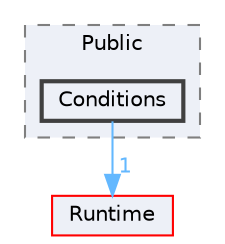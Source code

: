 digraph "Conditions"
{
 // INTERACTIVE_SVG=YES
 // LATEX_PDF_SIZE
  bgcolor="transparent";
  edge [fontname=Helvetica,fontsize=10,labelfontname=Helvetica,labelfontsize=10];
  node [fontname=Helvetica,fontsize=10,shape=box,height=0.2,width=0.4];
  compound=true
  subgraph clusterdir_48e29a17bccd1c5170850dcd5b1f6df2 {
    graph [ bgcolor="#edf0f7", pencolor="grey50", label="Public", fontname=Helvetica,fontsize=10 style="filled,dashed", URL="dir_48e29a17bccd1c5170850dcd5b1f6df2.html",tooltip=""]
  dir_56415a11d9edb6af3c3b76378f45637b [label="Conditions", fillcolor="#edf0f7", color="grey25", style="filled,bold", URL="dir_56415a11d9edb6af3c3b76378f45637b.html",tooltip=""];
  }
  dir_7536b172fbd480bfd146a1b1acd6856b [label="Runtime", fillcolor="#edf0f7", color="red", style="filled", URL="dir_7536b172fbd480bfd146a1b1acd6856b.html",tooltip=""];
  dir_56415a11d9edb6af3c3b76378f45637b->dir_7536b172fbd480bfd146a1b1acd6856b [headlabel="1", labeldistance=1.5 headhref="dir_000238_000984.html" href="dir_000238_000984.html" color="steelblue1" fontcolor="steelblue1"];
}
